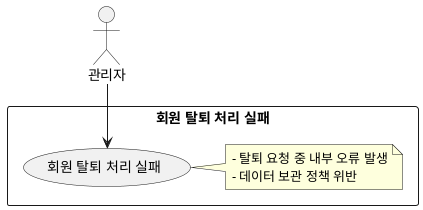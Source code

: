 @startuml
actor "관리자" as Admin

rectangle "회원 탈퇴 처리 실패" {
  usecase "회원 탈퇴 처리 실패" as UC1_3_failure
  note right
  - 탈퇴 요청 중 내부 오류 발생
  - 데이터 보관 정책 위반
  end note
}

Admin --> UC1_3_failure
@enduml

